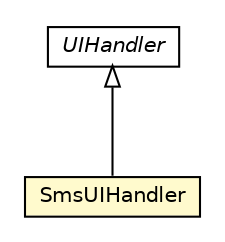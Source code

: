 #!/usr/local/bin/dot
#
# Class diagram 
# Generated by UMLGraph version R5_6-24-gf6e263 (http://www.umlgraph.org/)
#

digraph G {
	edge [fontname="Helvetica",fontsize=10,labelfontname="Helvetica",labelfontsize=10];
	node [fontname="Helvetica",fontsize=10,shape=plaintext];
	nodesep=0.25;
	ranksep=0.5;
	// org.universAAL.middleware.ui.UIHandler
	c7720772 [label=<<table title="org.universAAL.middleware.ui.UIHandler" border="0" cellborder="1" cellspacing="0" cellpadding="2" port="p" href="../../../middleware/ui/UIHandler.html">
		<tr><td><table border="0" cellspacing="0" cellpadding="1">
<tr><td align="center" balign="center"><font face="Helvetica-Oblique"> UIHandler </font></td></tr>
		</table></td></tr>
		</table>>, URL="../../../middleware/ui/UIHandler.html", fontname="Helvetica", fontcolor="black", fontsize=10.0];
	// org.universAAL.ui.handler.sms.SmsUIHandler
	c7722668 [label=<<table title="org.universAAL.ui.handler.sms.SmsUIHandler" border="0" cellborder="1" cellspacing="0" cellpadding="2" port="p" bgcolor="lemonChiffon" href="./SmsUIHandler.html">
		<tr><td><table border="0" cellspacing="0" cellpadding="1">
<tr><td align="center" balign="center"> SmsUIHandler </td></tr>
		</table></td></tr>
		</table>>, URL="./SmsUIHandler.html", fontname="Helvetica", fontcolor="black", fontsize=10.0];
	//org.universAAL.ui.handler.sms.SmsUIHandler extends org.universAAL.middleware.ui.UIHandler
	c7720772:p -> c7722668:p [dir=back,arrowtail=empty];
}

